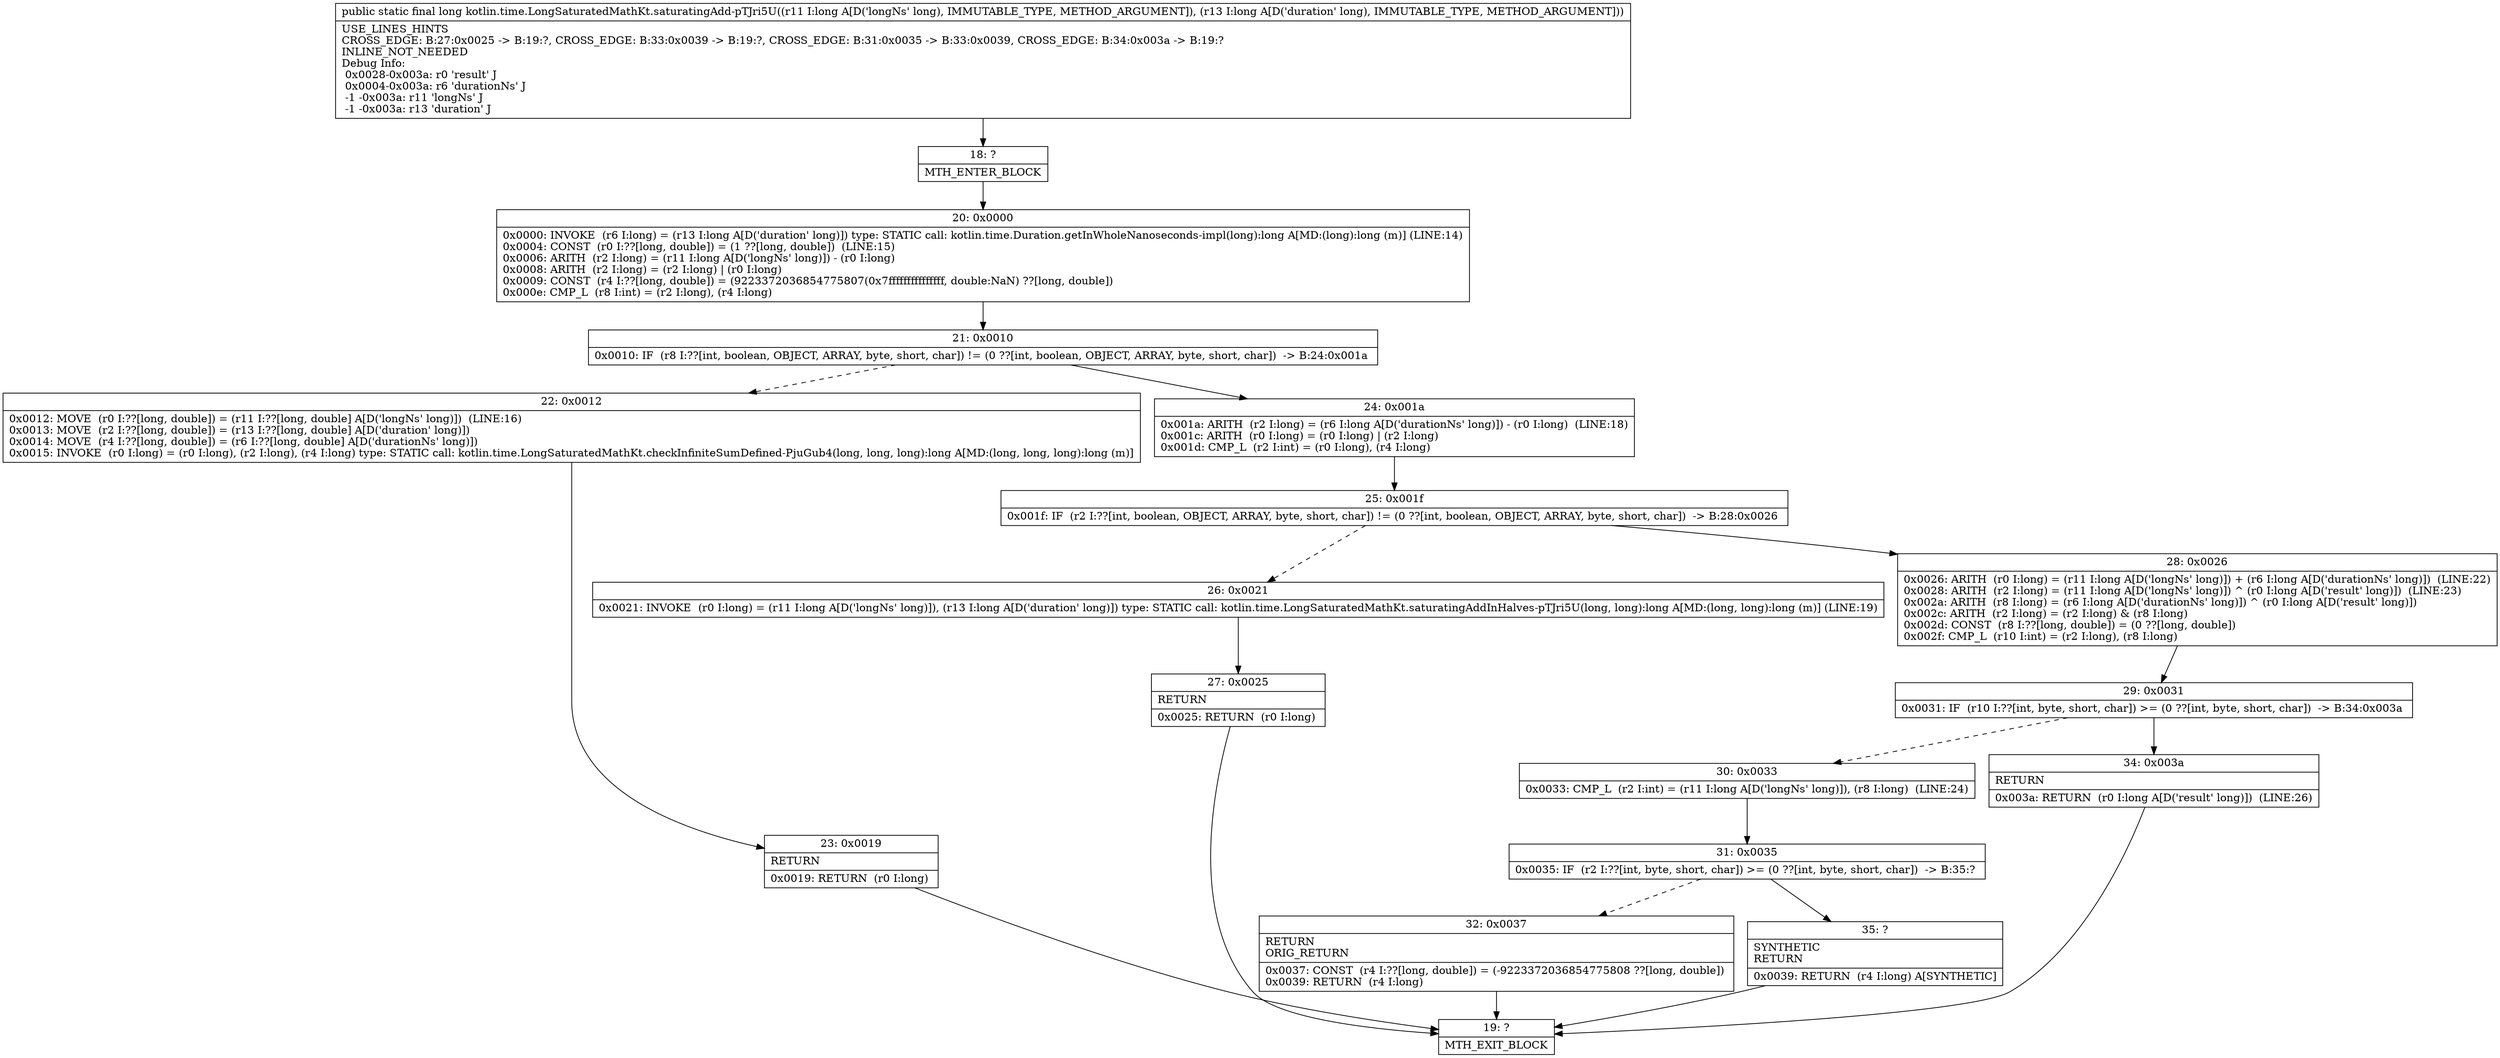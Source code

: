 digraph "CFG forkotlin.time.LongSaturatedMathKt.saturatingAdd\-pTJri5U(JJ)J" {
Node_18 [shape=record,label="{18\:\ ?|MTH_ENTER_BLOCK\l}"];
Node_20 [shape=record,label="{20\:\ 0x0000|0x0000: INVOKE  (r6 I:long) = (r13 I:long A[D('duration' long)]) type: STATIC call: kotlin.time.Duration.getInWholeNanoseconds\-impl(long):long A[MD:(long):long (m)] (LINE:14)\l0x0004: CONST  (r0 I:??[long, double]) = (1 ??[long, double])  (LINE:15)\l0x0006: ARITH  (r2 I:long) = (r11 I:long A[D('longNs' long)]) \- (r0 I:long) \l0x0008: ARITH  (r2 I:long) = (r2 I:long) \| (r0 I:long) \l0x0009: CONST  (r4 I:??[long, double]) = (9223372036854775807(0x7fffffffffffffff, double:NaN) ??[long, double]) \l0x000e: CMP_L  (r8 I:int) = (r2 I:long), (r4 I:long) \l}"];
Node_21 [shape=record,label="{21\:\ 0x0010|0x0010: IF  (r8 I:??[int, boolean, OBJECT, ARRAY, byte, short, char]) != (0 ??[int, boolean, OBJECT, ARRAY, byte, short, char])  \-\> B:24:0x001a \l}"];
Node_22 [shape=record,label="{22\:\ 0x0012|0x0012: MOVE  (r0 I:??[long, double]) = (r11 I:??[long, double] A[D('longNs' long)])  (LINE:16)\l0x0013: MOVE  (r2 I:??[long, double]) = (r13 I:??[long, double] A[D('duration' long)]) \l0x0014: MOVE  (r4 I:??[long, double]) = (r6 I:??[long, double] A[D('durationNs' long)]) \l0x0015: INVOKE  (r0 I:long) = (r0 I:long), (r2 I:long), (r4 I:long) type: STATIC call: kotlin.time.LongSaturatedMathKt.checkInfiniteSumDefined\-PjuGub4(long, long, long):long A[MD:(long, long, long):long (m)]\l}"];
Node_23 [shape=record,label="{23\:\ 0x0019|RETURN\l|0x0019: RETURN  (r0 I:long) \l}"];
Node_19 [shape=record,label="{19\:\ ?|MTH_EXIT_BLOCK\l}"];
Node_24 [shape=record,label="{24\:\ 0x001a|0x001a: ARITH  (r2 I:long) = (r6 I:long A[D('durationNs' long)]) \- (r0 I:long)  (LINE:18)\l0x001c: ARITH  (r0 I:long) = (r0 I:long) \| (r2 I:long) \l0x001d: CMP_L  (r2 I:int) = (r0 I:long), (r4 I:long) \l}"];
Node_25 [shape=record,label="{25\:\ 0x001f|0x001f: IF  (r2 I:??[int, boolean, OBJECT, ARRAY, byte, short, char]) != (0 ??[int, boolean, OBJECT, ARRAY, byte, short, char])  \-\> B:28:0x0026 \l}"];
Node_26 [shape=record,label="{26\:\ 0x0021|0x0021: INVOKE  (r0 I:long) = (r11 I:long A[D('longNs' long)]), (r13 I:long A[D('duration' long)]) type: STATIC call: kotlin.time.LongSaturatedMathKt.saturatingAddInHalves\-pTJri5U(long, long):long A[MD:(long, long):long (m)] (LINE:19)\l}"];
Node_27 [shape=record,label="{27\:\ 0x0025|RETURN\l|0x0025: RETURN  (r0 I:long) \l}"];
Node_28 [shape=record,label="{28\:\ 0x0026|0x0026: ARITH  (r0 I:long) = (r11 I:long A[D('longNs' long)]) + (r6 I:long A[D('durationNs' long)])  (LINE:22)\l0x0028: ARITH  (r2 I:long) = (r11 I:long A[D('longNs' long)]) ^ (r0 I:long A[D('result' long)])  (LINE:23)\l0x002a: ARITH  (r8 I:long) = (r6 I:long A[D('durationNs' long)]) ^ (r0 I:long A[D('result' long)]) \l0x002c: ARITH  (r2 I:long) = (r2 I:long) & (r8 I:long) \l0x002d: CONST  (r8 I:??[long, double]) = (0 ??[long, double]) \l0x002f: CMP_L  (r10 I:int) = (r2 I:long), (r8 I:long) \l}"];
Node_29 [shape=record,label="{29\:\ 0x0031|0x0031: IF  (r10 I:??[int, byte, short, char]) \>= (0 ??[int, byte, short, char])  \-\> B:34:0x003a \l}"];
Node_30 [shape=record,label="{30\:\ 0x0033|0x0033: CMP_L  (r2 I:int) = (r11 I:long A[D('longNs' long)]), (r8 I:long)  (LINE:24)\l}"];
Node_31 [shape=record,label="{31\:\ 0x0035|0x0035: IF  (r2 I:??[int, byte, short, char]) \>= (0 ??[int, byte, short, char])  \-\> B:35:? \l}"];
Node_32 [shape=record,label="{32\:\ 0x0037|RETURN\lORIG_RETURN\l|0x0037: CONST  (r4 I:??[long, double]) = (\-9223372036854775808 ??[long, double]) \l0x0039: RETURN  (r4 I:long) \l}"];
Node_35 [shape=record,label="{35\:\ ?|SYNTHETIC\lRETURN\l|0x0039: RETURN  (r4 I:long) A[SYNTHETIC]\l}"];
Node_34 [shape=record,label="{34\:\ 0x003a|RETURN\l|0x003a: RETURN  (r0 I:long A[D('result' long)])  (LINE:26)\l}"];
MethodNode[shape=record,label="{public static final long kotlin.time.LongSaturatedMathKt.saturatingAdd\-pTJri5U((r11 I:long A[D('longNs' long), IMMUTABLE_TYPE, METHOD_ARGUMENT]), (r13 I:long A[D('duration' long), IMMUTABLE_TYPE, METHOD_ARGUMENT]))  | USE_LINES_HINTS\lCROSS_EDGE: B:27:0x0025 \-\> B:19:?, CROSS_EDGE: B:33:0x0039 \-\> B:19:?, CROSS_EDGE: B:31:0x0035 \-\> B:33:0x0039, CROSS_EDGE: B:34:0x003a \-\> B:19:?\lINLINE_NOT_NEEDED\lDebug Info:\l  0x0028\-0x003a: r0 'result' J\l  0x0004\-0x003a: r6 'durationNs' J\l  \-1 \-0x003a: r11 'longNs' J\l  \-1 \-0x003a: r13 'duration' J\l}"];
MethodNode -> Node_18;Node_18 -> Node_20;
Node_20 -> Node_21;
Node_21 -> Node_22[style=dashed];
Node_21 -> Node_24;
Node_22 -> Node_23;
Node_23 -> Node_19;
Node_24 -> Node_25;
Node_25 -> Node_26[style=dashed];
Node_25 -> Node_28;
Node_26 -> Node_27;
Node_27 -> Node_19;
Node_28 -> Node_29;
Node_29 -> Node_30[style=dashed];
Node_29 -> Node_34;
Node_30 -> Node_31;
Node_31 -> Node_32[style=dashed];
Node_31 -> Node_35;
Node_32 -> Node_19;
Node_35 -> Node_19;
Node_34 -> Node_19;
}

